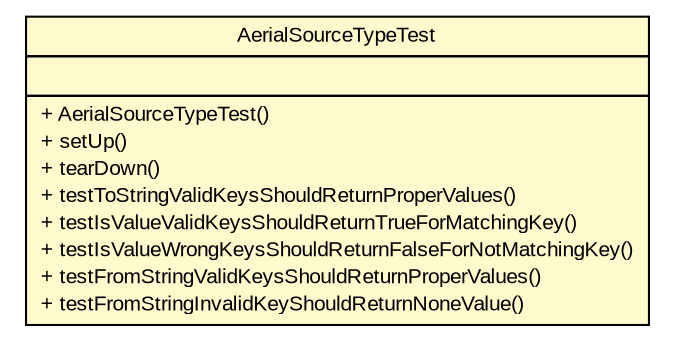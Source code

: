 #!/usr/local/bin/dot
#
# Class diagram 
# Generated by UMLGraph version R5_6 (http://www.umlgraph.org/)
#

digraph G {
	edge [fontname="arial",fontsize=10,labelfontname="arial",labelfontsize=10];
	node [fontname="arial",fontsize=10,shape=plaintext];
	nodesep=0.25;
	ranksep=0.5;
	// com.github.mkolisnyk.aerial.core.AerialSourceTypeTest
	c951 [label=<<table title="com.github.mkolisnyk.aerial.core.AerialSourceTypeTest" border="0" cellborder="1" cellspacing="0" cellpadding="2" port="p" bgcolor="lemonChiffon" href="./AerialSourceTypeTest.html">
		<tr><td><table border="0" cellspacing="0" cellpadding="1">
<tr><td align="center" balign="center"> AerialSourceTypeTest </td></tr>
		</table></td></tr>
		<tr><td><table border="0" cellspacing="0" cellpadding="1">
<tr><td align="left" balign="left">  </td></tr>
		</table></td></tr>
		<tr><td><table border="0" cellspacing="0" cellpadding="1">
<tr><td align="left" balign="left"> + AerialSourceTypeTest() </td></tr>
<tr><td align="left" balign="left"> + setUp() </td></tr>
<tr><td align="left" balign="left"> + tearDown() </td></tr>
<tr><td align="left" balign="left"> + testToStringValidKeysShouldReturnProperValues() </td></tr>
<tr><td align="left" balign="left"> + testIsValueValidKeysShouldReturnTrueForMatchingKey() </td></tr>
<tr><td align="left" balign="left"> + testIsValueWrongKeysShouldReturnFalseForNotMatchingKey() </td></tr>
<tr><td align="left" balign="left"> + testFromStringValidKeysShouldReturnProperValues() </td></tr>
<tr><td align="left" balign="left"> + testFromStringInvalidKeyShouldReturnNoneValue() </td></tr>
		</table></td></tr>
		</table>>, URL="./AerialSourceTypeTest.html", fontname="arial", fontcolor="black", fontsize=10.0];
}

